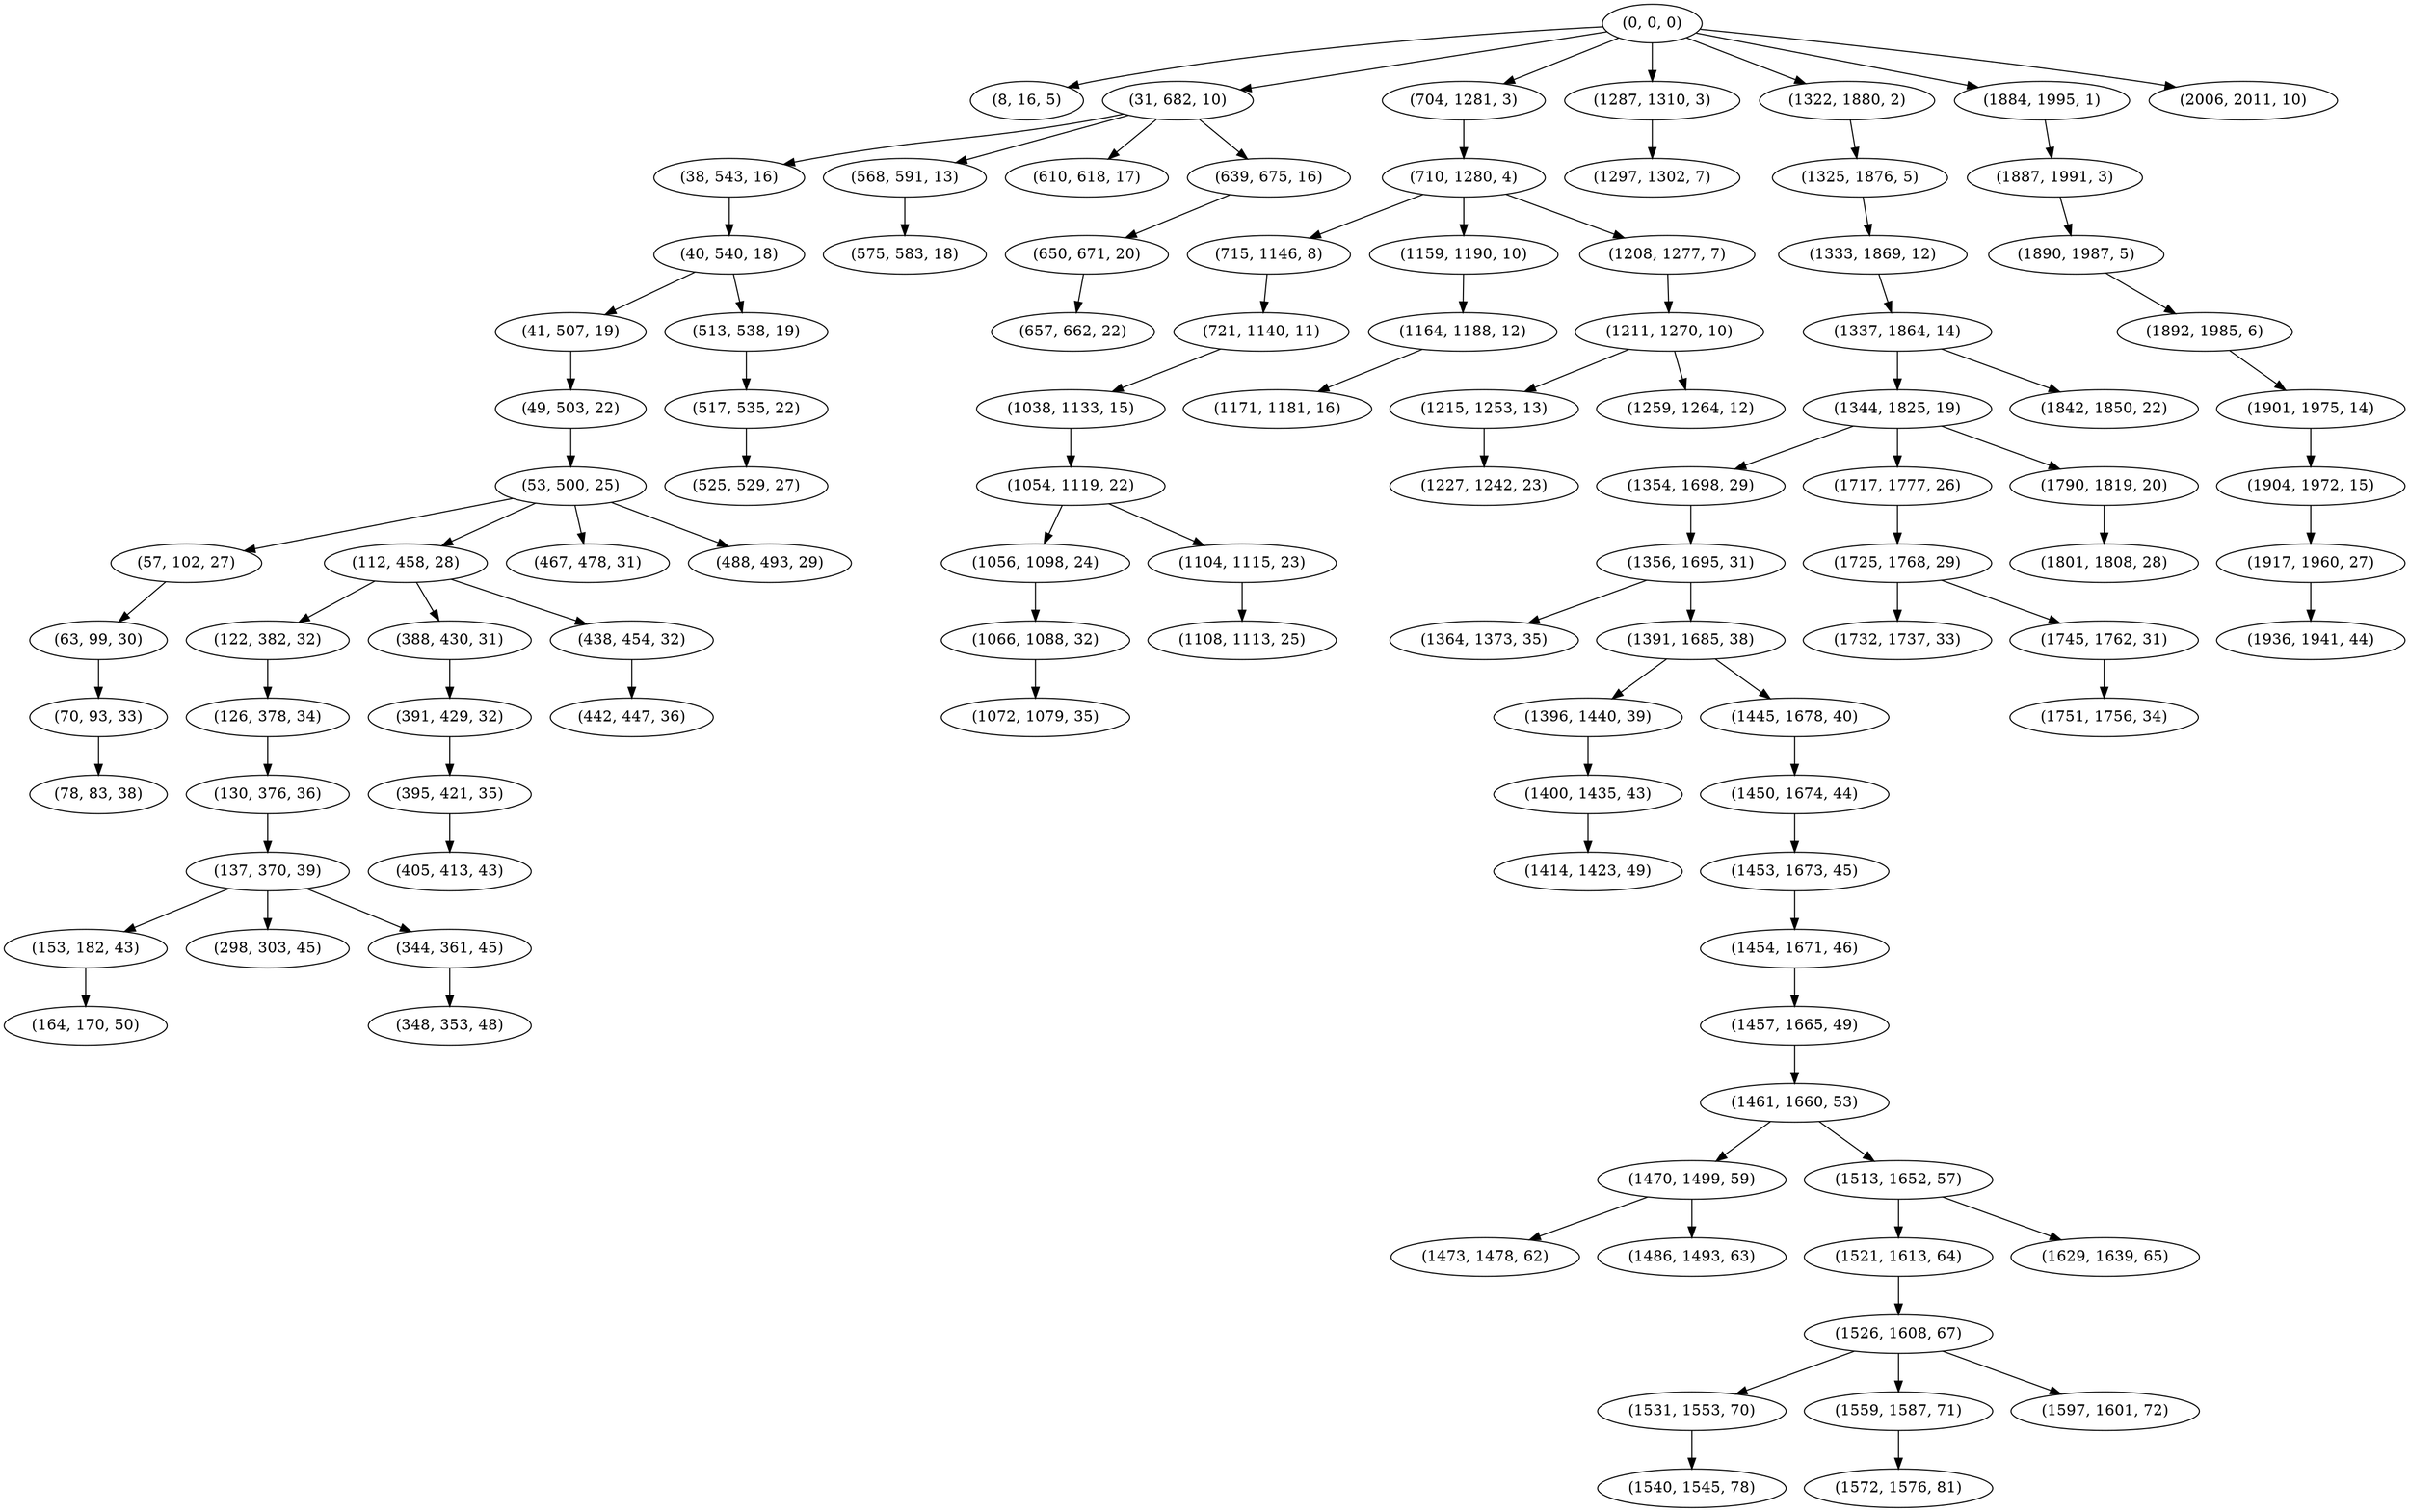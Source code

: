 digraph tree {
    "(0, 0, 0)";
    "(8, 16, 5)";
    "(31, 682, 10)";
    "(38, 543, 16)";
    "(40, 540, 18)";
    "(41, 507, 19)";
    "(49, 503, 22)";
    "(53, 500, 25)";
    "(57, 102, 27)";
    "(63, 99, 30)";
    "(70, 93, 33)";
    "(78, 83, 38)";
    "(112, 458, 28)";
    "(122, 382, 32)";
    "(126, 378, 34)";
    "(130, 376, 36)";
    "(137, 370, 39)";
    "(153, 182, 43)";
    "(164, 170, 50)";
    "(298, 303, 45)";
    "(344, 361, 45)";
    "(348, 353, 48)";
    "(388, 430, 31)";
    "(391, 429, 32)";
    "(395, 421, 35)";
    "(405, 413, 43)";
    "(438, 454, 32)";
    "(442, 447, 36)";
    "(467, 478, 31)";
    "(488, 493, 29)";
    "(513, 538, 19)";
    "(517, 535, 22)";
    "(525, 529, 27)";
    "(568, 591, 13)";
    "(575, 583, 18)";
    "(610, 618, 17)";
    "(639, 675, 16)";
    "(650, 671, 20)";
    "(657, 662, 22)";
    "(704, 1281, 3)";
    "(710, 1280, 4)";
    "(715, 1146, 8)";
    "(721, 1140, 11)";
    "(1038, 1133, 15)";
    "(1054, 1119, 22)";
    "(1056, 1098, 24)";
    "(1066, 1088, 32)";
    "(1072, 1079, 35)";
    "(1104, 1115, 23)";
    "(1108, 1113, 25)";
    "(1159, 1190, 10)";
    "(1164, 1188, 12)";
    "(1171, 1181, 16)";
    "(1208, 1277, 7)";
    "(1211, 1270, 10)";
    "(1215, 1253, 13)";
    "(1227, 1242, 23)";
    "(1259, 1264, 12)";
    "(1287, 1310, 3)";
    "(1297, 1302, 7)";
    "(1322, 1880, 2)";
    "(1325, 1876, 5)";
    "(1333, 1869, 12)";
    "(1337, 1864, 14)";
    "(1344, 1825, 19)";
    "(1354, 1698, 29)";
    "(1356, 1695, 31)";
    "(1364, 1373, 35)";
    "(1391, 1685, 38)";
    "(1396, 1440, 39)";
    "(1400, 1435, 43)";
    "(1414, 1423, 49)";
    "(1445, 1678, 40)";
    "(1450, 1674, 44)";
    "(1453, 1673, 45)";
    "(1454, 1671, 46)";
    "(1457, 1665, 49)";
    "(1461, 1660, 53)";
    "(1470, 1499, 59)";
    "(1473, 1478, 62)";
    "(1486, 1493, 63)";
    "(1513, 1652, 57)";
    "(1521, 1613, 64)";
    "(1526, 1608, 67)";
    "(1531, 1553, 70)";
    "(1540, 1545, 78)";
    "(1559, 1587, 71)";
    "(1572, 1576, 81)";
    "(1597, 1601, 72)";
    "(1629, 1639, 65)";
    "(1717, 1777, 26)";
    "(1725, 1768, 29)";
    "(1732, 1737, 33)";
    "(1745, 1762, 31)";
    "(1751, 1756, 34)";
    "(1790, 1819, 20)";
    "(1801, 1808, 28)";
    "(1842, 1850, 22)";
    "(1884, 1995, 1)";
    "(1887, 1991, 3)";
    "(1890, 1987, 5)";
    "(1892, 1985, 6)";
    "(1901, 1975, 14)";
    "(1904, 1972, 15)";
    "(1917, 1960, 27)";
    "(1936, 1941, 44)";
    "(2006, 2011, 10)";
    "(0, 0, 0)" -> "(8, 16, 5)";
    "(0, 0, 0)" -> "(31, 682, 10)";
    "(0, 0, 0)" -> "(704, 1281, 3)";
    "(0, 0, 0)" -> "(1287, 1310, 3)";
    "(0, 0, 0)" -> "(1322, 1880, 2)";
    "(0, 0, 0)" -> "(1884, 1995, 1)";
    "(0, 0, 0)" -> "(2006, 2011, 10)";
    "(31, 682, 10)" -> "(38, 543, 16)";
    "(31, 682, 10)" -> "(568, 591, 13)";
    "(31, 682, 10)" -> "(610, 618, 17)";
    "(31, 682, 10)" -> "(639, 675, 16)";
    "(38, 543, 16)" -> "(40, 540, 18)";
    "(40, 540, 18)" -> "(41, 507, 19)";
    "(40, 540, 18)" -> "(513, 538, 19)";
    "(41, 507, 19)" -> "(49, 503, 22)";
    "(49, 503, 22)" -> "(53, 500, 25)";
    "(53, 500, 25)" -> "(57, 102, 27)";
    "(53, 500, 25)" -> "(112, 458, 28)";
    "(53, 500, 25)" -> "(467, 478, 31)";
    "(53, 500, 25)" -> "(488, 493, 29)";
    "(57, 102, 27)" -> "(63, 99, 30)";
    "(63, 99, 30)" -> "(70, 93, 33)";
    "(70, 93, 33)" -> "(78, 83, 38)";
    "(112, 458, 28)" -> "(122, 382, 32)";
    "(112, 458, 28)" -> "(388, 430, 31)";
    "(112, 458, 28)" -> "(438, 454, 32)";
    "(122, 382, 32)" -> "(126, 378, 34)";
    "(126, 378, 34)" -> "(130, 376, 36)";
    "(130, 376, 36)" -> "(137, 370, 39)";
    "(137, 370, 39)" -> "(153, 182, 43)";
    "(137, 370, 39)" -> "(298, 303, 45)";
    "(137, 370, 39)" -> "(344, 361, 45)";
    "(153, 182, 43)" -> "(164, 170, 50)";
    "(344, 361, 45)" -> "(348, 353, 48)";
    "(388, 430, 31)" -> "(391, 429, 32)";
    "(391, 429, 32)" -> "(395, 421, 35)";
    "(395, 421, 35)" -> "(405, 413, 43)";
    "(438, 454, 32)" -> "(442, 447, 36)";
    "(513, 538, 19)" -> "(517, 535, 22)";
    "(517, 535, 22)" -> "(525, 529, 27)";
    "(568, 591, 13)" -> "(575, 583, 18)";
    "(639, 675, 16)" -> "(650, 671, 20)";
    "(650, 671, 20)" -> "(657, 662, 22)";
    "(704, 1281, 3)" -> "(710, 1280, 4)";
    "(710, 1280, 4)" -> "(715, 1146, 8)";
    "(710, 1280, 4)" -> "(1159, 1190, 10)";
    "(710, 1280, 4)" -> "(1208, 1277, 7)";
    "(715, 1146, 8)" -> "(721, 1140, 11)";
    "(721, 1140, 11)" -> "(1038, 1133, 15)";
    "(1038, 1133, 15)" -> "(1054, 1119, 22)";
    "(1054, 1119, 22)" -> "(1056, 1098, 24)";
    "(1054, 1119, 22)" -> "(1104, 1115, 23)";
    "(1056, 1098, 24)" -> "(1066, 1088, 32)";
    "(1066, 1088, 32)" -> "(1072, 1079, 35)";
    "(1104, 1115, 23)" -> "(1108, 1113, 25)";
    "(1159, 1190, 10)" -> "(1164, 1188, 12)";
    "(1164, 1188, 12)" -> "(1171, 1181, 16)";
    "(1208, 1277, 7)" -> "(1211, 1270, 10)";
    "(1211, 1270, 10)" -> "(1215, 1253, 13)";
    "(1211, 1270, 10)" -> "(1259, 1264, 12)";
    "(1215, 1253, 13)" -> "(1227, 1242, 23)";
    "(1287, 1310, 3)" -> "(1297, 1302, 7)";
    "(1322, 1880, 2)" -> "(1325, 1876, 5)";
    "(1325, 1876, 5)" -> "(1333, 1869, 12)";
    "(1333, 1869, 12)" -> "(1337, 1864, 14)";
    "(1337, 1864, 14)" -> "(1344, 1825, 19)";
    "(1337, 1864, 14)" -> "(1842, 1850, 22)";
    "(1344, 1825, 19)" -> "(1354, 1698, 29)";
    "(1344, 1825, 19)" -> "(1717, 1777, 26)";
    "(1344, 1825, 19)" -> "(1790, 1819, 20)";
    "(1354, 1698, 29)" -> "(1356, 1695, 31)";
    "(1356, 1695, 31)" -> "(1364, 1373, 35)";
    "(1356, 1695, 31)" -> "(1391, 1685, 38)";
    "(1391, 1685, 38)" -> "(1396, 1440, 39)";
    "(1391, 1685, 38)" -> "(1445, 1678, 40)";
    "(1396, 1440, 39)" -> "(1400, 1435, 43)";
    "(1400, 1435, 43)" -> "(1414, 1423, 49)";
    "(1445, 1678, 40)" -> "(1450, 1674, 44)";
    "(1450, 1674, 44)" -> "(1453, 1673, 45)";
    "(1453, 1673, 45)" -> "(1454, 1671, 46)";
    "(1454, 1671, 46)" -> "(1457, 1665, 49)";
    "(1457, 1665, 49)" -> "(1461, 1660, 53)";
    "(1461, 1660, 53)" -> "(1470, 1499, 59)";
    "(1461, 1660, 53)" -> "(1513, 1652, 57)";
    "(1470, 1499, 59)" -> "(1473, 1478, 62)";
    "(1470, 1499, 59)" -> "(1486, 1493, 63)";
    "(1513, 1652, 57)" -> "(1521, 1613, 64)";
    "(1513, 1652, 57)" -> "(1629, 1639, 65)";
    "(1521, 1613, 64)" -> "(1526, 1608, 67)";
    "(1526, 1608, 67)" -> "(1531, 1553, 70)";
    "(1526, 1608, 67)" -> "(1559, 1587, 71)";
    "(1526, 1608, 67)" -> "(1597, 1601, 72)";
    "(1531, 1553, 70)" -> "(1540, 1545, 78)";
    "(1559, 1587, 71)" -> "(1572, 1576, 81)";
    "(1717, 1777, 26)" -> "(1725, 1768, 29)";
    "(1725, 1768, 29)" -> "(1732, 1737, 33)";
    "(1725, 1768, 29)" -> "(1745, 1762, 31)";
    "(1745, 1762, 31)" -> "(1751, 1756, 34)";
    "(1790, 1819, 20)" -> "(1801, 1808, 28)";
    "(1884, 1995, 1)" -> "(1887, 1991, 3)";
    "(1887, 1991, 3)" -> "(1890, 1987, 5)";
    "(1890, 1987, 5)" -> "(1892, 1985, 6)";
    "(1892, 1985, 6)" -> "(1901, 1975, 14)";
    "(1901, 1975, 14)" -> "(1904, 1972, 15)";
    "(1904, 1972, 15)" -> "(1917, 1960, 27)";
    "(1917, 1960, 27)" -> "(1936, 1941, 44)";
}
